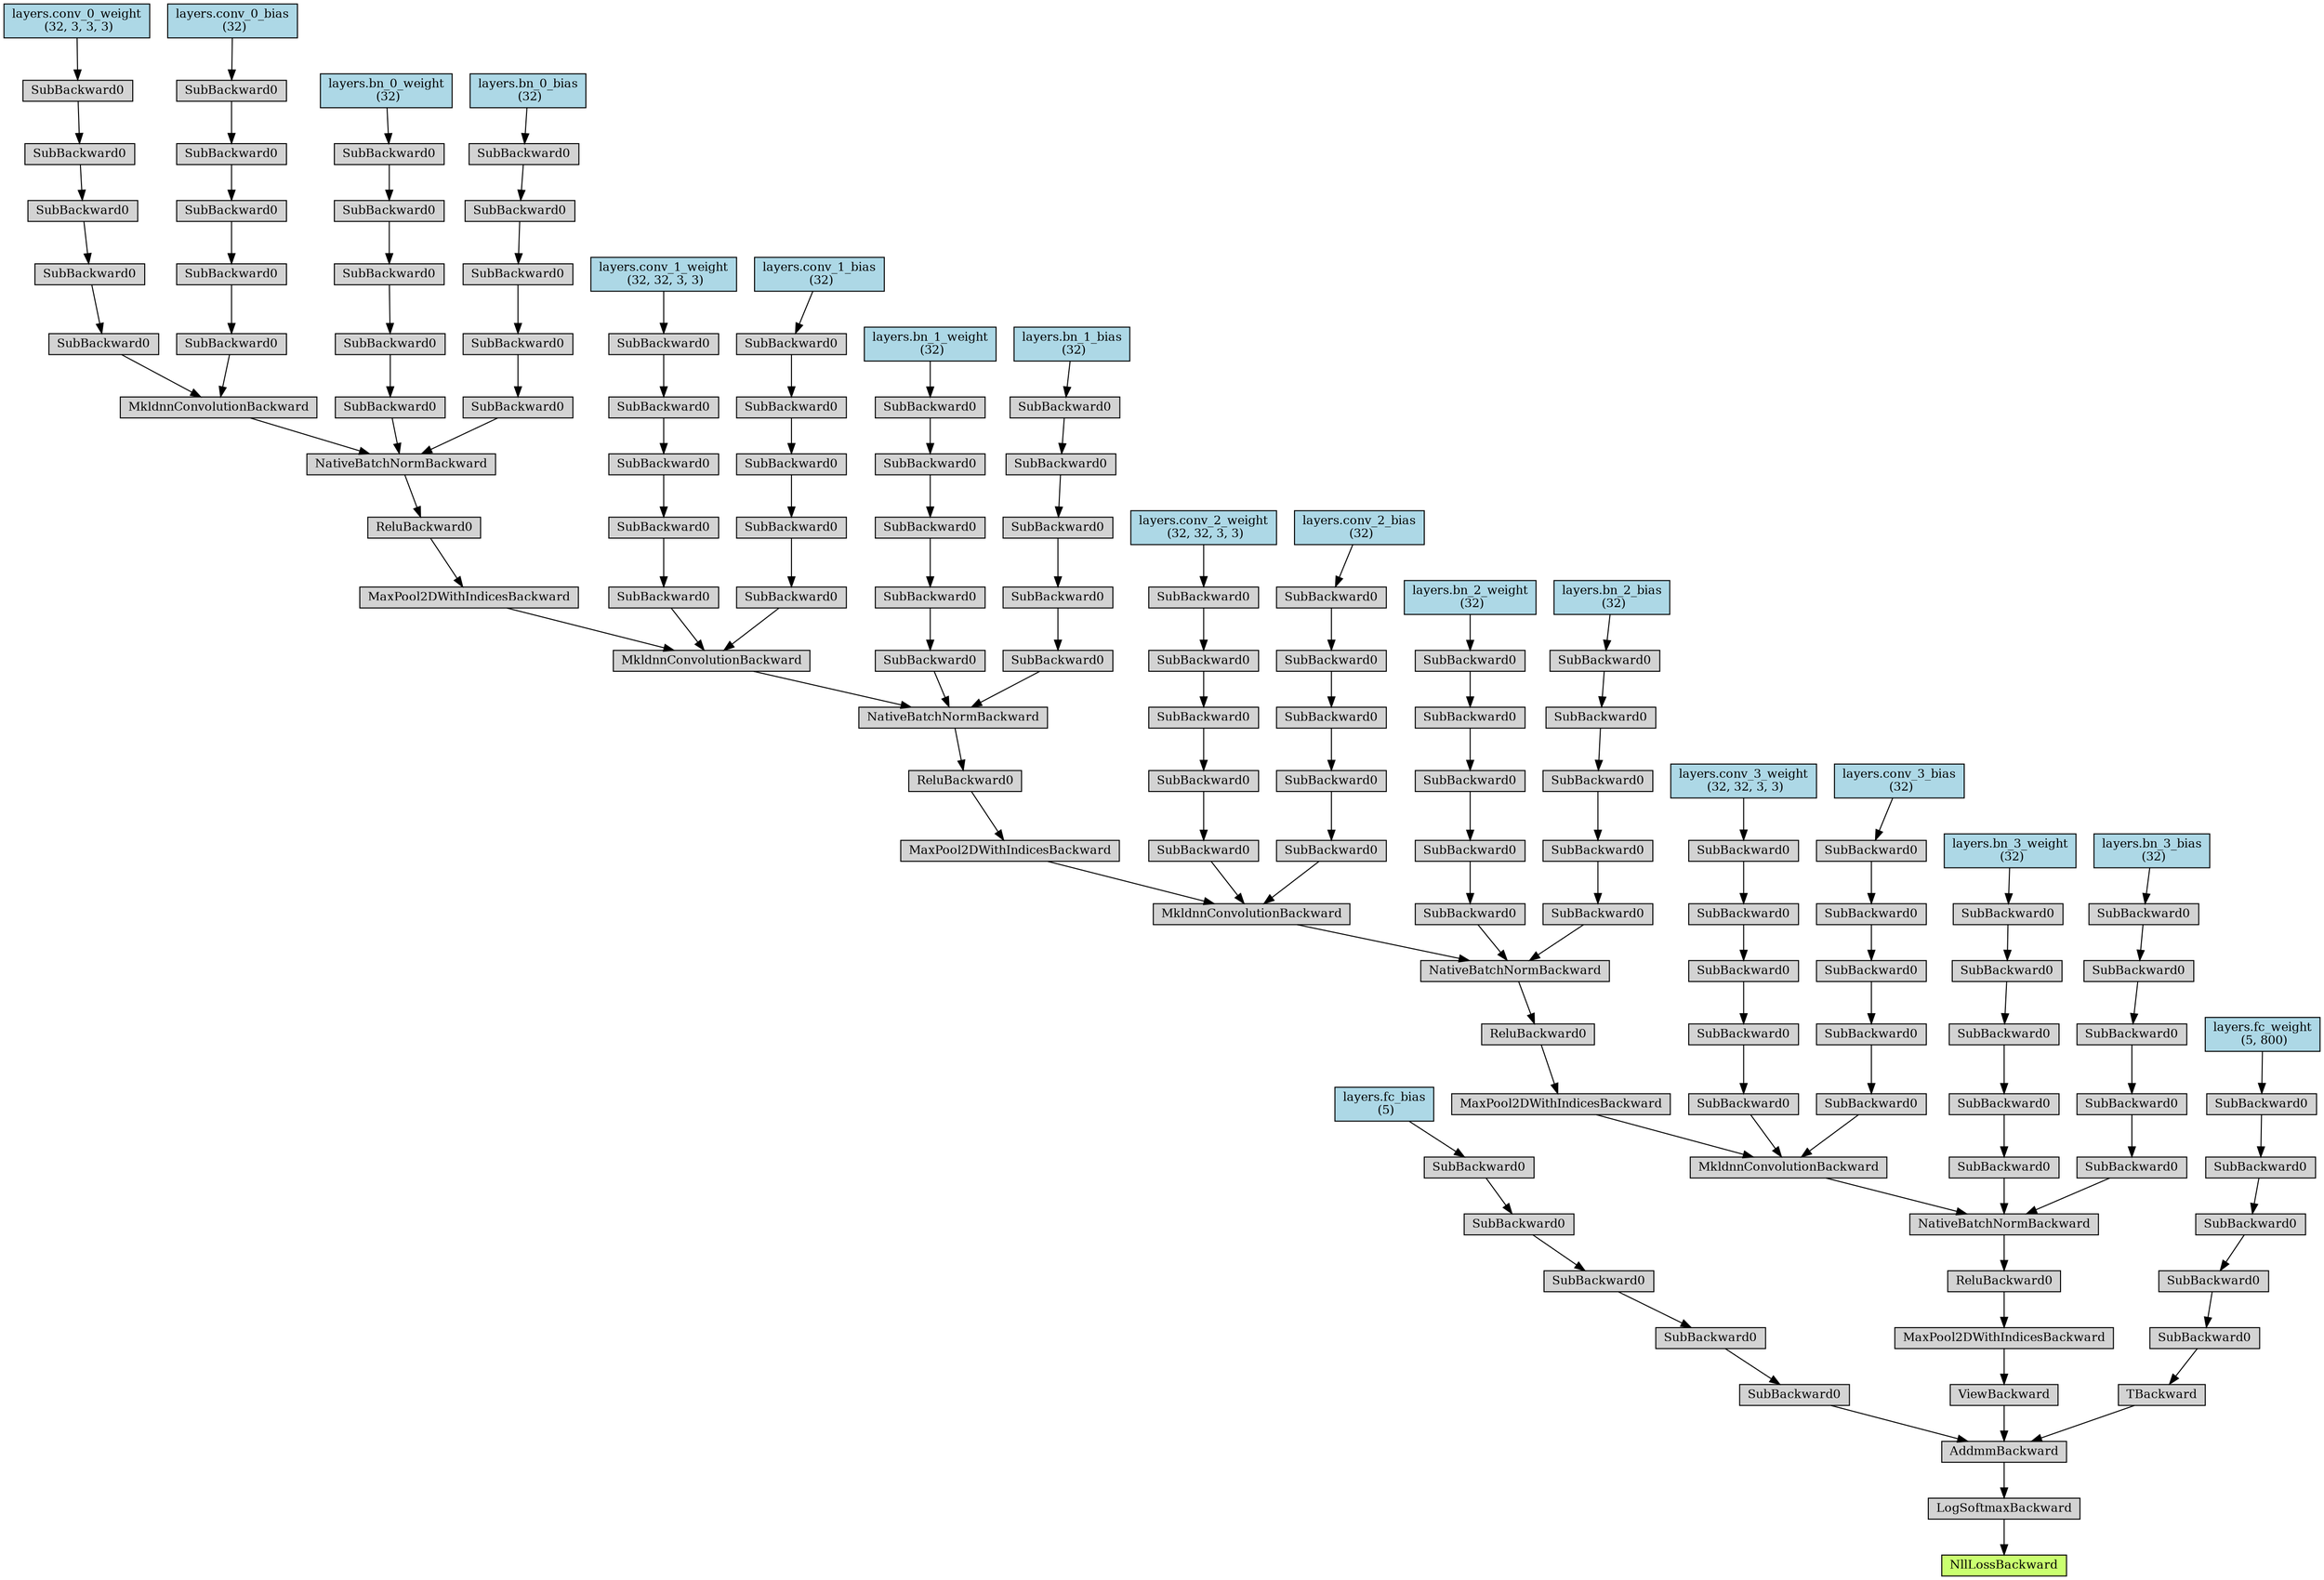 digraph {
	graph [size="38.55,38.55"]
	node [align=left fontsize=12 height=0.2 ranksep=0.1 shape=box style=filled]
	4978550768 [label=NllLossBackward fillcolor=darkolivegreen1]
	4979035048 -> 4978550768
	4979035048 [label=LogSoftmaxBackward]
	4989917840 -> 4979035048
	4989917840 [label=AddmmBackward]
	4981577600 -> 4989917840
	4981577600 [label=SubBackward0]
	5123124080 -> 4981577600
	5123124080 [label=SubBackward0]
	5123122624 -> 5123124080
	5123122624 [label=SubBackward0]
	5123124416 -> 5123122624
	5123124416 [label=SubBackward0]
	5123123464 -> 5123124416
	5123123464 [label=SubBackward0]
	5123058096 -> 5123123464
	5123058096 [label="layers.fc_bias
 (5)" fillcolor=lightblue]
	4981576704 -> 4989917840
	4981576704 [label=ViewBackward]
	5123123800 -> 4981576704
	5123123800 [label=MaxPool2DWithIndicesBackward]
	5123121392 -> 5123123800
	5123121392 [label=ReluBackward0]
	4986921648 -> 5123121392
	4986921648 [label=NativeBatchNormBackward]
	5123059216 -> 4986921648
	5123059216 [label=MkldnnConvolutionBackward]
	5135594776 -> 5123059216
	5135594776 [label=MaxPool2DWithIndicesBackward]
	5135595000 -> 5135594776
	5135595000 [label=ReluBackward0]
	5135595112 -> 5135595000
	5135595112 [label=NativeBatchNormBackward]
	5135595224 -> 5135595112
	5135595224 [label=MkldnnConvolutionBackward]
	5135595448 -> 5135595224
	5135595448 [label=MaxPool2DWithIndicesBackward]
	5135595672 -> 5135595448
	5135595672 [label=ReluBackward0]
	5135595784 -> 5135595672
	5135595784 [label=NativeBatchNormBackward]
	5135595896 -> 5135595784
	5135595896 [label=MkldnnConvolutionBackward]
	5135596120 -> 5135595896
	5135596120 [label=MaxPool2DWithIndicesBackward]
	5135596344 -> 5135596120
	5135596344 [label=ReluBackward0]
	5135596456 -> 5135596344
	5135596456 [label=NativeBatchNormBackward]
	5135596568 -> 5135596456
	5135596568 [label=MkldnnConvolutionBackward]
	5135596792 -> 5135596568
	5135596792 [label=SubBackward0]
	5135596960 -> 5135596792
	5135596960 [label=SubBackward0]
	5135597072 -> 5135596960
	5135597072 [label=SubBackward0]
	5135597184 -> 5135597072
	5135597184 [label=SubBackward0]
	5135597296 -> 5135597184
	5135597296 [label=SubBackward0]
	5135597408 -> 5135597296
	5135597408 [label="layers.conv_0_weight
 (32, 3, 3, 3)" fillcolor=lightblue]
	5135596848 -> 5135596568
	5135596848 [label=SubBackward0]
	5135597016 -> 5135596848
	5135597016 [label=SubBackward0]
	5135597240 -> 5135597016
	5135597240 [label=SubBackward0]
	5135597464 -> 5135597240
	5135597464 [label=SubBackward0]
	5142130760 -> 5135597464
	5142130760 [label=SubBackward0]
	5142130872 -> 5142130760
	5142130872 [label="layers.conv_0_bias
 (32)" fillcolor=lightblue]
	5135596624 -> 5135596456
	5135596624 [label=SubBackward0]
	5135596904 -> 5135596624
	5135596904 [label=SubBackward0]
	5135597352 -> 5135596904
	5135597352 [label=SubBackward0]
	5142130816 -> 5135597352
	5142130816 [label=SubBackward0]
	5142130984 -> 5142130816
	5142130984 [label=SubBackward0]
	5142131096 -> 5142130984
	5142131096 [label="layers.bn_0_weight
 (32)" fillcolor=lightblue]
	5135596680 -> 5135596456
	5135596680 [label=SubBackward0]
	5135597128 -> 5135596680
	5135597128 [label=SubBackward0]
	5142130928 -> 5135597128
	5142130928 [label=SubBackward0]
	5142131152 -> 5142130928
	5142131152 [label=SubBackward0]
	5142131264 -> 5142131152
	5142131264 [label=SubBackward0]
	5142131376 -> 5142131264
	5142131376 [label="layers.bn_0_bias
 (32)" fillcolor=lightblue]
	5135596176 -> 5135595896
	5135596176 [label=SubBackward0]
	5135596400 -> 5135596176
	5135596400 [label=SubBackward0]
	5135596736 -> 5135596400
	5135596736 [label=SubBackward0]
	5142131040 -> 5135596736
	5142131040 [label=SubBackward0]
	5142131320 -> 5142131040
	5142131320 [label=SubBackward0]
	5142131488 -> 5142131320
	5142131488 [label="layers.conv_1_weight
 (32, 32, 3, 3)" fillcolor=lightblue]
	5135596232 -> 5135595896
	5135596232 [label=SubBackward0]
	5135596512 -> 5135596232
	5135596512 [label=SubBackward0]
	5142131208 -> 5135596512
	5142131208 [label=SubBackward0]
	5142131544 -> 5142131208
	5142131544 [label=SubBackward0]
	5142131712 -> 5142131544
	5142131712 [label=SubBackward0]
	5142131768 -> 5142131712
	5142131768 [label="layers.conv_1_bias
 (32)" fillcolor=lightblue]
	5135595952 -> 5135595784
	5135595952 [label=SubBackward0]
	5135596288 -> 5135595952
	5135596288 [label=SubBackward0]
	5142131432 -> 5135596288
	5142131432 [label=SubBackward0]
	5142131600 -> 5142131432
	5142131600 [label=SubBackward0]
	5142131880 -> 5142131600
	5142131880 [label=SubBackward0]
	5142131992 -> 5142131880
	5142131992 [label="layers.bn_1_weight
 (32)" fillcolor=lightblue]
	5135596008 -> 5135595784
	5135596008 [label=SubBackward0]
	5135597520 -> 5135596008
	5135597520 [label=SubBackward0]
	5142131824 -> 5135597520
	5142131824 [label=SubBackward0]
	5142132048 -> 5142131824
	5142132048 [label=SubBackward0]
	5142132160 -> 5142132048
	5142132160 [label=SubBackward0]
	5142132272 -> 5142132160
	5142132272 [label="layers.bn_1_bias
 (32)" fillcolor=lightblue]
	5135595504 -> 5135595224
	5135595504 [label=SubBackward0]
	5135595728 -> 5135595504
	5135595728 [label=SubBackward0]
	5135596064 -> 5135595728
	5135596064 [label=SubBackward0]
	5142131936 -> 5135596064
	5142131936 [label=SubBackward0]
	5142132216 -> 5142131936
	5142132216 [label=SubBackward0]
	5142132384 -> 5142132216
	5142132384 [label="layers.conv_2_weight
 (32, 32, 3, 3)" fillcolor=lightblue]
	5135595560 -> 5135595224
	5135595560 [label=SubBackward0]
	5135595840 -> 5135595560
	5135595840 [label=SubBackward0]
	5142132104 -> 5135595840
	5142132104 [label=SubBackward0]
	5142132440 -> 5142132104
	5142132440 [label=SubBackward0]
	5142132608 -> 5142132440
	5142132608 [label=SubBackward0]
	5142132664 -> 5142132608
	5142132664 [label="layers.conv_2_bias
 (32)" fillcolor=lightblue]
	5135595280 -> 5135595112
	5135595280 [label=SubBackward0]
	5135595616 -> 5135595280
	5135595616 [label=SubBackward0]
	5142132328 -> 5135595616
	5142132328 [label=SubBackward0]
	5142132496 -> 5142132328
	5142132496 [label=SubBackward0]
	5142132776 -> 5142132496
	5142132776 [label=SubBackward0]
	5142132888 -> 5142132776
	5142132888 [label="layers.bn_2_weight
 (32)" fillcolor=lightblue]
	5135595336 -> 5135595112
	5135595336 [label=SubBackward0]
	5142131656 -> 5135595336
	5142131656 [label=SubBackward0]
	5142132720 -> 5142131656
	5142132720 [label=SubBackward0]
	5142132944 -> 5142132720
	5142132944 [label=SubBackward0]
	5142133056 -> 5142132944
	5142133056 [label=SubBackward0]
	5142133168 -> 5142133056
	5142133168 [label="layers.bn_2_bias
 (32)" fillcolor=lightblue]
	5135594832 -> 5123059216
	5135594832 [label=SubBackward0]
	5135595056 -> 5135594832
	5135595056 [label=SubBackward0]
	5135595392 -> 5135595056
	5135595392 [label=SubBackward0]
	5142132832 -> 5135595392
	5142132832 [label=SubBackward0]
	5142133112 -> 5142132832
	5142133112 [label=SubBackward0]
	5142133280 -> 5142133112
	5142133280 [label="layers.conv_3_weight
 (32, 32, 3, 3)" fillcolor=lightblue]
	5135594888 -> 5123059216
	5135594888 [label=SubBackward0]
	5135595168 -> 5135594888
	5135595168 [label=SubBackward0]
	5142133000 -> 5135595168
	5142133000 [label=SubBackward0]
	5142133336 -> 5142133000
	5142133336 [label=SubBackward0]
	5142133504 -> 5142133336
	5142133504 [label=SubBackward0]
	5142133560 -> 5142133504
	5142133560 [label="layers.conv_3_bias
 (32)" fillcolor=lightblue]
	5123058656 -> 4986921648
	5123058656 [label=SubBackward0]
	5135594944 -> 5123058656
	5135594944 [label=SubBackward0]
	5142133224 -> 5135594944
	5142133224 [label=SubBackward0]
	5142133392 -> 5142133224
	5142133392 [label=SubBackward0]
	5142133672 -> 5142133392
	5142133672 [label=SubBackward0]
	5142133784 -> 5142133672
	5142133784 [label="layers.bn_3_weight
 (32)" fillcolor=lightblue]
	5123059048 -> 4986921648
	5123059048 [label=SubBackward0]
	5142132552 -> 5123059048
	5142132552 [label=SubBackward0]
	5142133616 -> 5142132552
	5142133616 [label=SubBackward0]
	5142133840 -> 5142133616
	5142133840 [label=SubBackward0]
	5142133952 -> 5142133840
	5142133952 [label=SubBackward0]
	5142134064 -> 5142133952
	5142134064 [label="layers.bn_3_bias
 (32)" fillcolor=lightblue]
	4981576648 -> 4989917840
	4981576648 [label=TBackward]
	4991224520 -> 4981576648
	4991224520 [label=SubBackward0]
	5123121336 -> 4991224520
	5123121336 [label=SubBackward0]
	5135594720 -> 5123121336
	5135594720 [label=SubBackward0]
	5142133728 -> 5135594720
	5142133728 [label=SubBackward0]
	5142134008 -> 5142133728
	5142134008 [label=SubBackward0]
	5142134176 -> 5142134008
	5142134176 [label="layers.fc_weight
 (5, 800)" fillcolor=lightblue]
}
